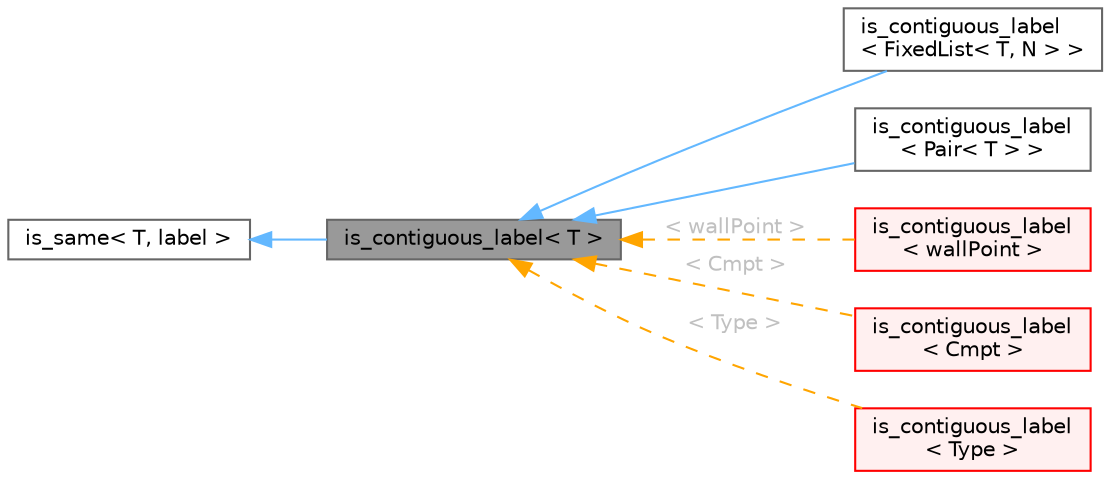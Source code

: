 digraph "is_contiguous_label&lt; T &gt;"
{
 // LATEX_PDF_SIZE
  bgcolor="transparent";
  edge [fontname=Helvetica,fontsize=10,labelfontname=Helvetica,labelfontsize=10];
  node [fontname=Helvetica,fontsize=10,shape=box,height=0.2,width=0.4];
  rankdir="LR";
  Node1 [id="Node000001",label="is_contiguous_label\< T \>",height=0.2,width=0.4,color="gray40", fillcolor="grey60", style="filled", fontcolor="black",tooltip="A template class to specify if a data type is composed solely of Foam::label elements."];
  Node2 -> Node1 [id="edge1_Node000001_Node000002",dir="back",color="steelblue1",style="solid",tooltip=" "];
  Node2 [id="Node000002",label="is_same\< T, label \>",height=0.2,width=0.4,color="gray40", fillcolor="white", style="filled",tooltip=" "];
  Node1 -> Node3 [id="edge2_Node000001_Node000003",dir="back",color="steelblue1",style="solid",tooltip=" "];
  Node3 [id="Node000003",label="is_contiguous_label\l\< FixedList\< T, N \> \>",height=0.2,width=0.4,color="gray40", fillcolor="white", style="filled",URL="$structFoam_1_1is__contiguous__label_3_01FixedList_3_01T_00_01N_01_4_01_4.html",tooltip=" "];
  Node1 -> Node4 [id="edge3_Node000001_Node000004",dir="back",color="steelblue1",style="solid",tooltip=" "];
  Node4 [id="Node000004",label="is_contiguous_label\l\< Pair\< T \> \>",height=0.2,width=0.4,color="gray40", fillcolor="white", style="filled",URL="$structFoam_1_1is__contiguous__label_3_01Pair_3_01T_01_4_01_4.html",tooltip=" "];
  Node1 -> Node5 [id="edge4_Node000001_Node000005",dir="back",color="orange",style="dashed",tooltip=" ",label=" \< wallPoint \>",fontcolor="grey" ];
  Node5 [id="Node000005",label="is_contiguous_label\l\< wallPoint \>",height=0.2,width=0.4,color="red", fillcolor="#FFF0F0", style="filled",URL="$structFoam_1_1is__contiguous__label.html",tooltip=" "];
  Node1 -> Node7 [id="edge5_Node000001_Node000007",dir="back",color="orange",style="dashed",tooltip=" ",label=" \< Cmpt \>",fontcolor="grey" ];
  Node7 [id="Node000007",label="is_contiguous_label\l\< Cmpt \>",height=0.2,width=0.4,color="red", fillcolor="#FFF0F0", style="filled",URL="$structFoam_1_1is__contiguous__label.html",tooltip=" "];
  Node1 -> Node24 [id="edge6_Node000001_Node000024",dir="back",color="orange",style="dashed",tooltip=" ",label=" \< Type \>",fontcolor="grey" ];
  Node24 [id="Node000024",label="is_contiguous_label\l\< Type \>",height=0.2,width=0.4,color="red", fillcolor="#FFF0F0", style="filled",URL="$structFoam_1_1is__contiguous__label.html",tooltip=" "];
}
